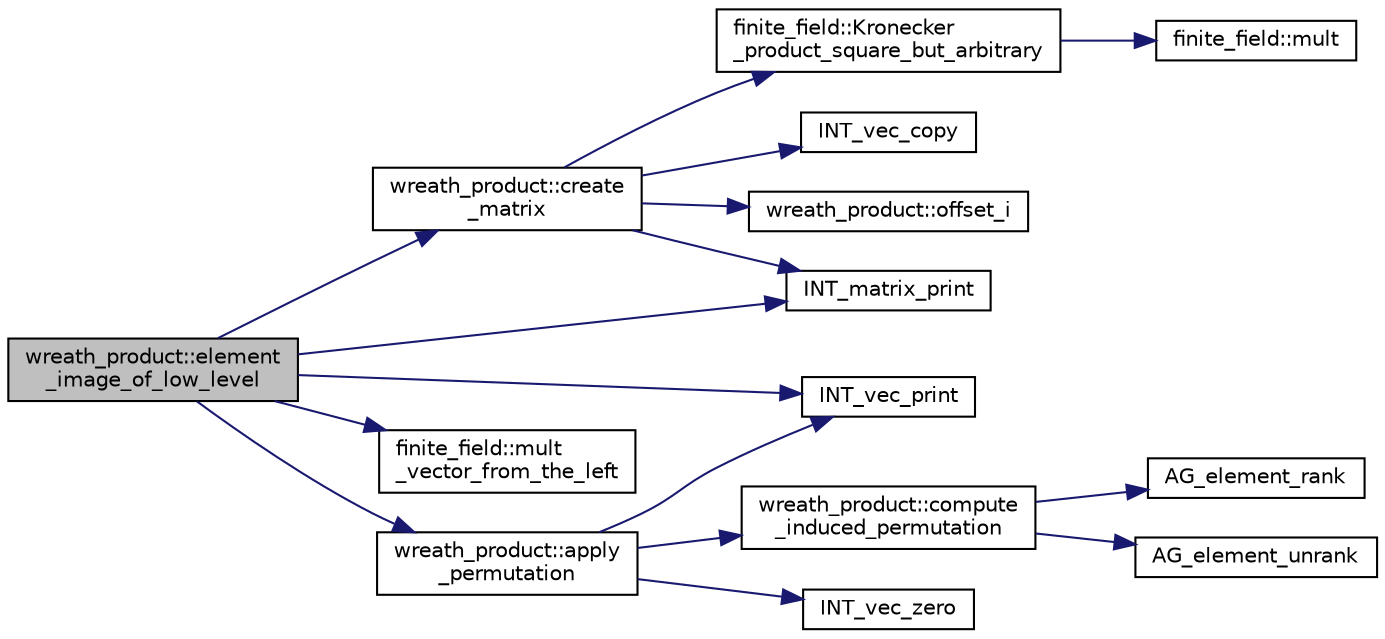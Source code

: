 digraph "wreath_product::element_image_of_low_level"
{
  edge [fontname="Helvetica",fontsize="10",labelfontname="Helvetica",labelfontsize="10"];
  node [fontname="Helvetica",fontsize="10",shape=record];
  rankdir="LR";
  Node79 [label="wreath_product::element\l_image_of_low_level",height=0.2,width=0.4,color="black", fillcolor="grey75", style="filled", fontcolor="black"];
  Node79 -> Node80 [color="midnightblue",fontsize="10",style="solid",fontname="Helvetica"];
  Node80 [label="INT_vec_print",height=0.2,width=0.4,color="black", fillcolor="white", style="filled",URL="$df/dbf/sajeeb_8_c.html#a79a5901af0b47dd0d694109543c027fe"];
  Node79 -> Node81 [color="midnightblue",fontsize="10",style="solid",fontname="Helvetica"];
  Node81 [label="wreath_product::create\l_matrix",height=0.2,width=0.4,color="black", fillcolor="white", style="filled",URL="$d8/dfa/classwreath__product.html#ab3962a2740db55b02ec44b4295ea979d"];
  Node81 -> Node82 [color="midnightblue",fontsize="10",style="solid",fontname="Helvetica"];
  Node82 [label="INT_vec_copy",height=0.2,width=0.4,color="black", fillcolor="white", style="filled",URL="$df/dbf/sajeeb_8_c.html#ac2d875e27e009af6ec04d17254d11075"];
  Node81 -> Node83 [color="midnightblue",fontsize="10",style="solid",fontname="Helvetica"];
  Node83 [label="wreath_product::offset_i",height=0.2,width=0.4,color="black", fillcolor="white", style="filled",URL="$d8/dfa/classwreath__product.html#a081d6eed767bdd84bc74e555815641c6"];
  Node81 -> Node84 [color="midnightblue",fontsize="10",style="solid",fontname="Helvetica"];
  Node84 [label="finite_field::Kronecker\l_product_square_but_arbitrary",height=0.2,width=0.4,color="black", fillcolor="white", style="filled",URL="$df/d5a/classfinite__field.html#a07a0b166b3dce1d0f365db1112429758"];
  Node84 -> Node85 [color="midnightblue",fontsize="10",style="solid",fontname="Helvetica"];
  Node85 [label="finite_field::mult",height=0.2,width=0.4,color="black", fillcolor="white", style="filled",URL="$df/d5a/classfinite__field.html#a24fb5917aa6d4d656fd855b7f44a13b0"];
  Node81 -> Node86 [color="midnightblue",fontsize="10",style="solid",fontname="Helvetica"];
  Node86 [label="INT_matrix_print",height=0.2,width=0.4,color="black", fillcolor="white", style="filled",URL="$d5/db4/io__and__os_8h.html#afd4180a24bef3a2b584668a4eaf607ff"];
  Node79 -> Node86 [color="midnightblue",fontsize="10",style="solid",fontname="Helvetica"];
  Node79 -> Node87 [color="midnightblue",fontsize="10",style="solid",fontname="Helvetica"];
  Node87 [label="finite_field::mult\l_vector_from_the_left",height=0.2,width=0.4,color="black", fillcolor="white", style="filled",URL="$df/d5a/classfinite__field.html#aad2078020fd058c71649f0a25a4c77cc"];
  Node79 -> Node88 [color="midnightblue",fontsize="10",style="solid",fontname="Helvetica"];
  Node88 [label="wreath_product::apply\l_permutation",height=0.2,width=0.4,color="black", fillcolor="white", style="filled",URL="$d8/dfa/classwreath__product.html#acf0363d5dbb2ff7404269d0c806cad2e"];
  Node88 -> Node80 [color="midnightblue",fontsize="10",style="solid",fontname="Helvetica"];
  Node88 -> Node89 [color="midnightblue",fontsize="10",style="solid",fontname="Helvetica"];
  Node89 [label="INT_vec_zero",height=0.2,width=0.4,color="black", fillcolor="white", style="filled",URL="$df/dbf/sajeeb_8_c.html#aa8c9c7977203577026080f546fe4980f"];
  Node88 -> Node90 [color="midnightblue",fontsize="10",style="solid",fontname="Helvetica"];
  Node90 [label="wreath_product::compute\l_induced_permutation",height=0.2,width=0.4,color="black", fillcolor="white", style="filled",URL="$d8/dfa/classwreath__product.html#ab6dce53134f1c233721f615400e4e695"];
  Node90 -> Node91 [color="midnightblue",fontsize="10",style="solid",fontname="Helvetica"];
  Node91 [label="AG_element_unrank",height=0.2,width=0.4,color="black", fillcolor="white", style="filled",URL="$d4/d67/geometry_8h.html#a4a33b86c87b2879b97cfa1327abe2885"];
  Node90 -> Node92 [color="midnightblue",fontsize="10",style="solid",fontname="Helvetica"];
  Node92 [label="AG_element_rank",height=0.2,width=0.4,color="black", fillcolor="white", style="filled",URL="$d4/d67/geometry_8h.html#ab2ac908d07dd8038fd996e26bdc75c17"];
}
